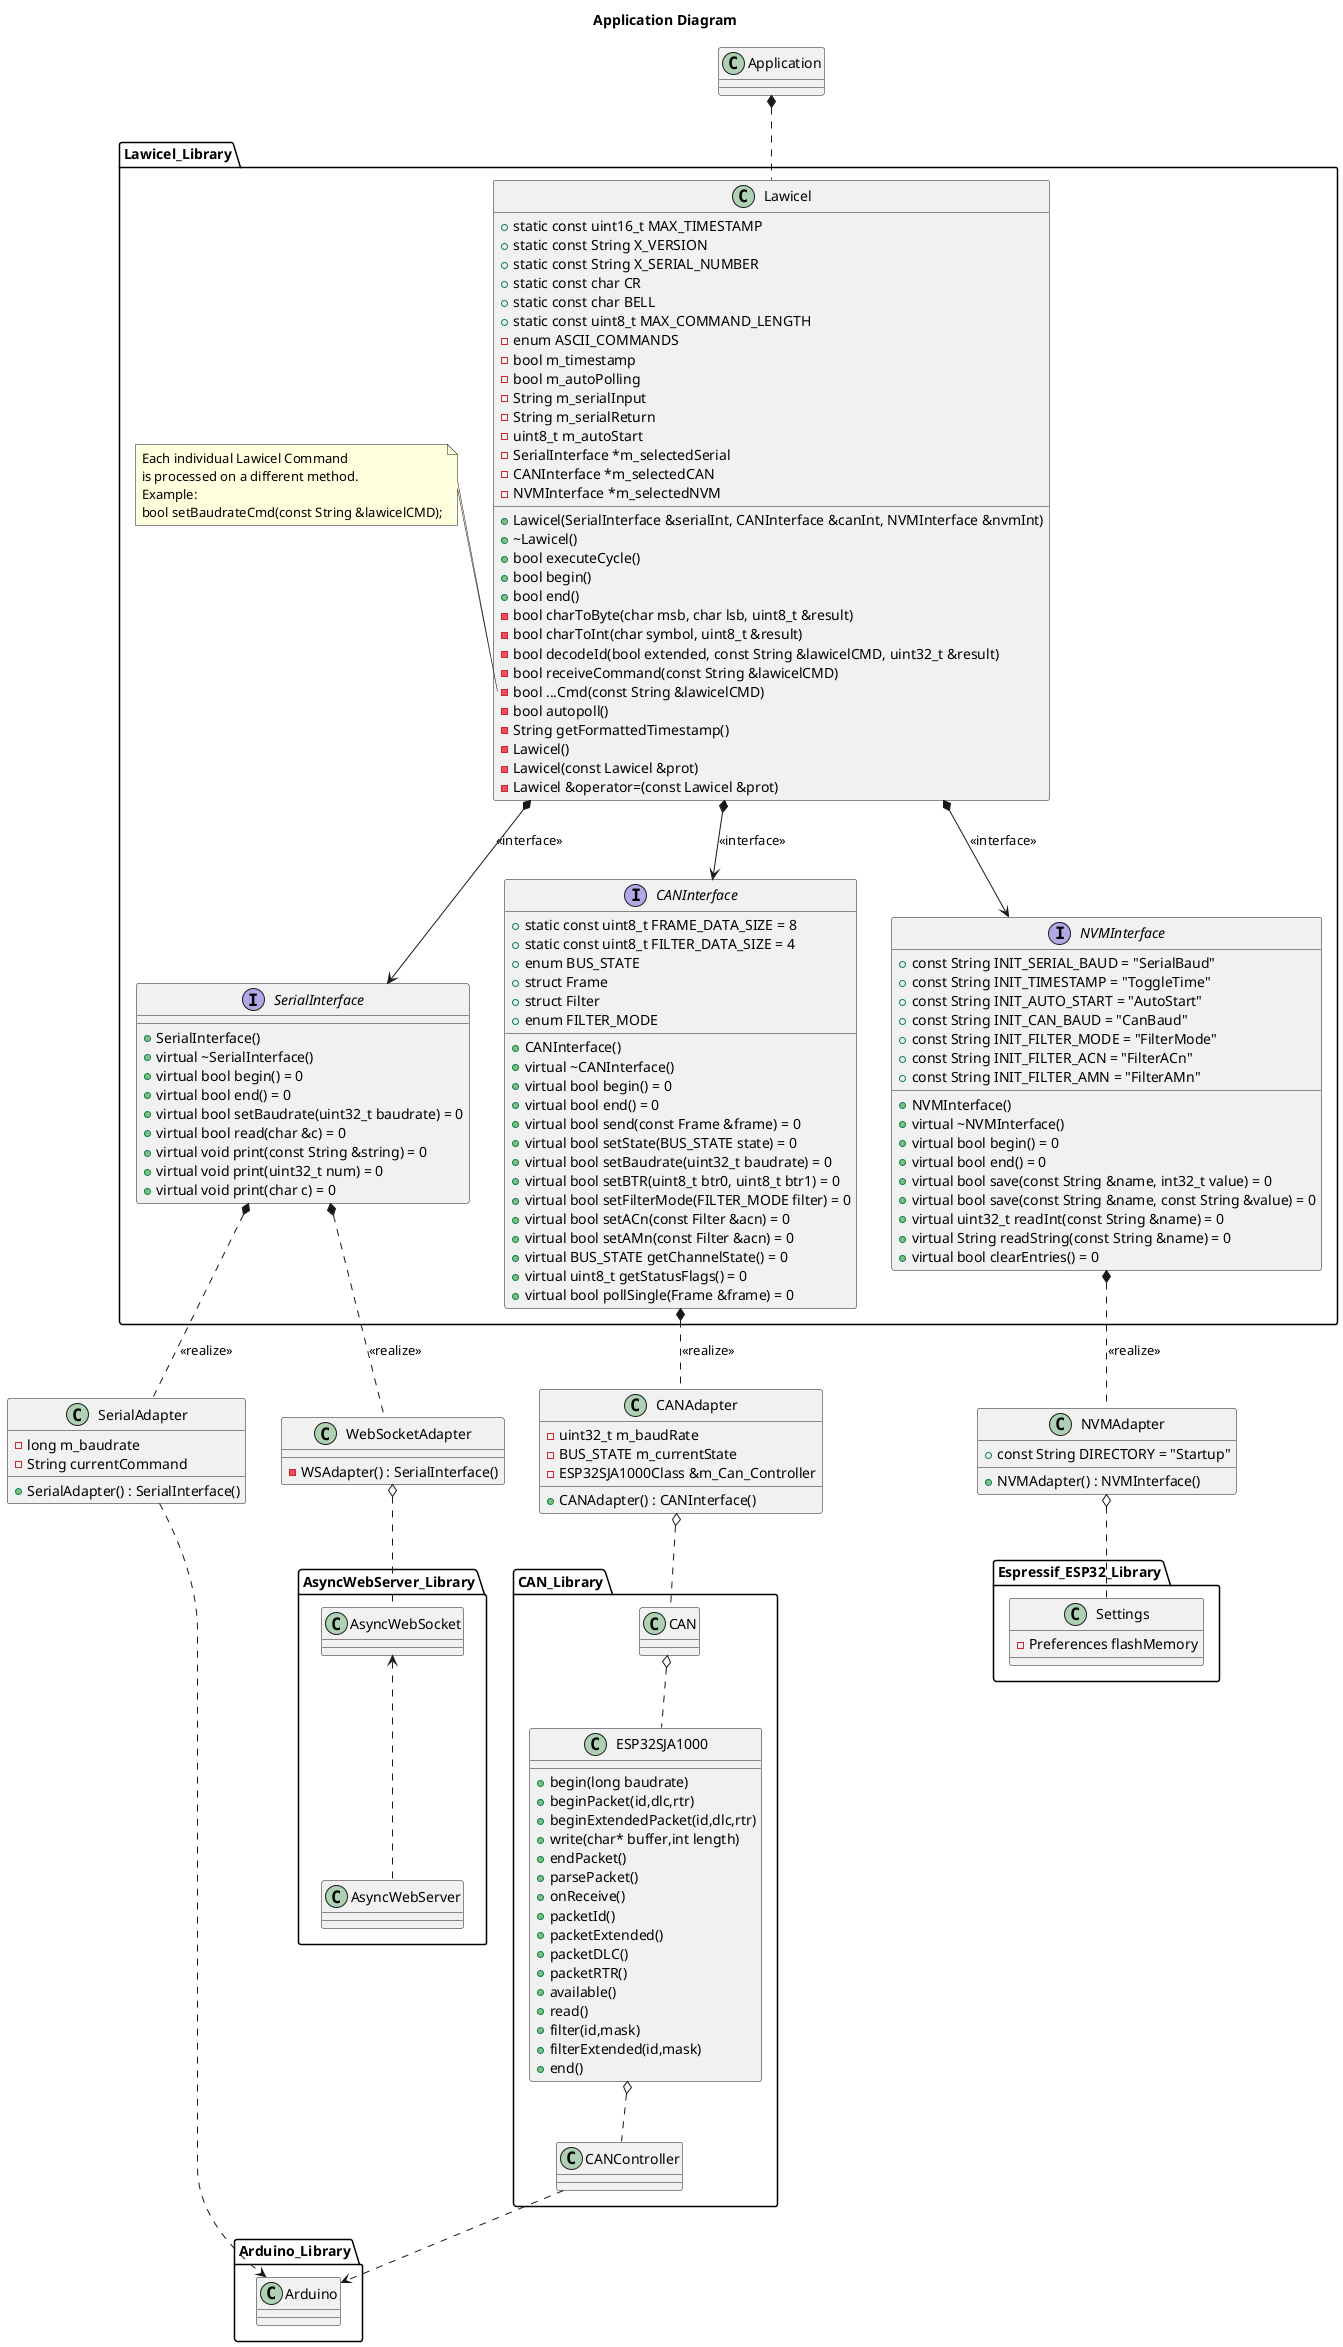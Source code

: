 @startuml

Title Application Diagram

Class Application

package Lawicel_Library <<Folder>>{
    Class Lawicel{
        +static const uint16_t MAX_TIMESTAMP
        +static const String X_VERSION
        +static const String X_SERIAL_NUMBER
        +static const char CR
        +static const char BELL
        +static const uint8_t MAX_COMMAND_LENGTH
        +Lawicel(SerialInterface &serialInt, CANInterface &canInt, NVMInterface &nvmInt)
        +~Lawicel()
        +bool executeCycle()
        +bool begin()
        +bool end()
        -enum ASCII_COMMANDS
        -bool charToByte(char msb, char lsb, uint8_t &result)
        -bool charToInt(char symbol, uint8_t &result)
        -bool decodeId(bool extended, const String &lawicelCMD, uint32_t &result)
        -bool receiveCommand(const String &lawicelCMD)
        -bool ...Cmd(const String &lawicelCMD)
        -bool autopoll()
        -String getFormattedTimestamp()
        -bool m_timestamp
        -bool m_autoPolling
        -String m_serialInput
        -String m_serialReturn
        -uint8_t m_autoStart
        -SerialInterface *m_selectedSerial
        -CANInterface *m_selectedCAN
        -NVMInterface *m_selectedNVM
        -Lawicel()
        -Lawicel(const Lawicel &prot)
        -Lawicel &operator=(const Lawicel &prot)
    }

    note left  of Lawicel::...Cmd
    Each individual Lawicel Command
    is processed on a different method.
    Example:
    bool setBaudrateCmd(const String &lawicelCMD);
    end note

    Application *.. Lawicel

    Interface SerialInterface{
        +SerialInterface()
        +virtual ~SerialInterface()
        +virtual bool begin() = 0
        +virtual bool end() = 0
        +virtual bool setBaudrate(uint32_t baudrate) = 0
        +virtual bool read(char &c) = 0
        +virtual void print(const String &string) = 0
        +virtual void print(uint32_t num) = 0
        +virtual void print(char c) = 0
    }

    Interface CANInterface {
        +static const uint8_t FRAME_DATA_SIZE = 8
        +static const uint8_t FILTER_DATA_SIZE = 4
        +enum BUS_STATE
        +struct Frame
        +struct Filter
        +enum FILTER_MODE
        +CANInterface()
        +virtual ~CANInterface()
        +virtual bool begin() = 0
        +virtual bool end() = 0
        +virtual bool send(const Frame &frame) = 0
        +virtual bool setState(BUS_STATE state) = 0
        +virtual bool setBaudrate(uint32_t baudrate) = 0
        +virtual bool setBTR(uint8_t btr0, uint8_t btr1) = 0
        +virtual bool setFilterMode(FILTER_MODE filter) = 0
        +virtual bool setACn(const Filter &acn) = 0
        +virtual bool setAMn(const Filter &acn) = 0
        +virtual BUS_STATE getChannelState() = 0
        +virtual uint8_t getStatusFlags() = 0
        +virtual bool pollSingle(Frame &frame) = 0
    }

    Interface NVMInterface{
        +const String INIT_SERIAL_BAUD = "SerialBaud"
        +const String INIT_TIMESTAMP = "ToggleTime"
        +const String INIT_AUTO_START = "AutoStart"
        +const String INIT_CAN_BAUD = "CanBaud"
        +const String INIT_FILTER_MODE = "FilterMode"
        +const String INIT_FILTER_ACN = "FilterACn"
        +const String INIT_FILTER_AMN = "FilterAMn"
        +NVMInterface()
        +virtual ~NVMInterface()
        +virtual bool begin() = 0
        +virtual bool end() = 0
        +virtual bool save(const String &name, int32_t value) = 0
        +virtual bool save(const String &name, const String &value) = 0
        +virtual uint32_t readInt(const String &name) = 0
        +virtual String readString(const String &name) = 0
        +virtual bool clearEntries() = 0
    }

    Lawicel *--> SerialInterface : <<interface>>
    Lawicel *--> CANInterface : <<interface>>
    Lawicel *--> NVMInterface : <<interface>>
}

Class SerialAdapter{
    +SerialAdapter() : SerialInterface()
    -long m_baudrate
    -String currentCommand
}

Class CANAdapter{
    +CANAdapter() : CANInterface()
    -uint32_t m_baudRate
    -BUS_STATE m_currentState
    -ESP32SJA1000Class &m_Can_Controller
}

Class NVMAdapter{
    +const String DIRECTORY = "Startup"
    +NVMAdapter() : NVMInterface()
}

Class WebSocketAdapter{
    -WSAdapter() : SerialInterface()
}

NVMInterface *.down. NVMAdapter : <<realize>>
SerialInterface *.down. SerialAdapter : <<realize>>
CANInterface *.down. CANAdapter : <<realize>>
SerialInterface *.down. WebSocketAdapter : <<realize>>

package Espressif_ESP32_Library{
    Class Settings{
        -Preferences flashMemory
    }
}

NVMAdapter o.. Settings

package Arduino_Library{
    Class Arduino
    Arduino  <.up. SerialAdapter
}

package CAN_Library <<Folder>>{
    Class CAN
    Class ESP32SJA1000{
        +begin(long baudrate)
        +beginPacket(id,dlc,rtr)
        +beginExtendedPacket(id,dlc,rtr)
        +write(char* buffer,int length)
        +endPacket()
        +parsePacket()
        +onReceive()
        +packetId()
        +packetExtended()
        +packetDLC()
        +packetRTR()
        +available()
        +read()
        +filter(id,mask)
        +filterExtended(id,mask)
        +end()
    }
    Class CANController
    CAN  .up.o CANAdapter
    ESP32SJA1000  .up.o CAN
    CANController  .up.o ESP32SJA1000
    Arduino <.up. CANController
}

package AsyncWebServer_Library <<Folder>>{
    class AsyncWebServer
    class AsyncWebSocket

    AsyncWebSocket <.. AsyncWebServer
}

WebSocketAdapter o.. AsyncWebSocket


@enduml
